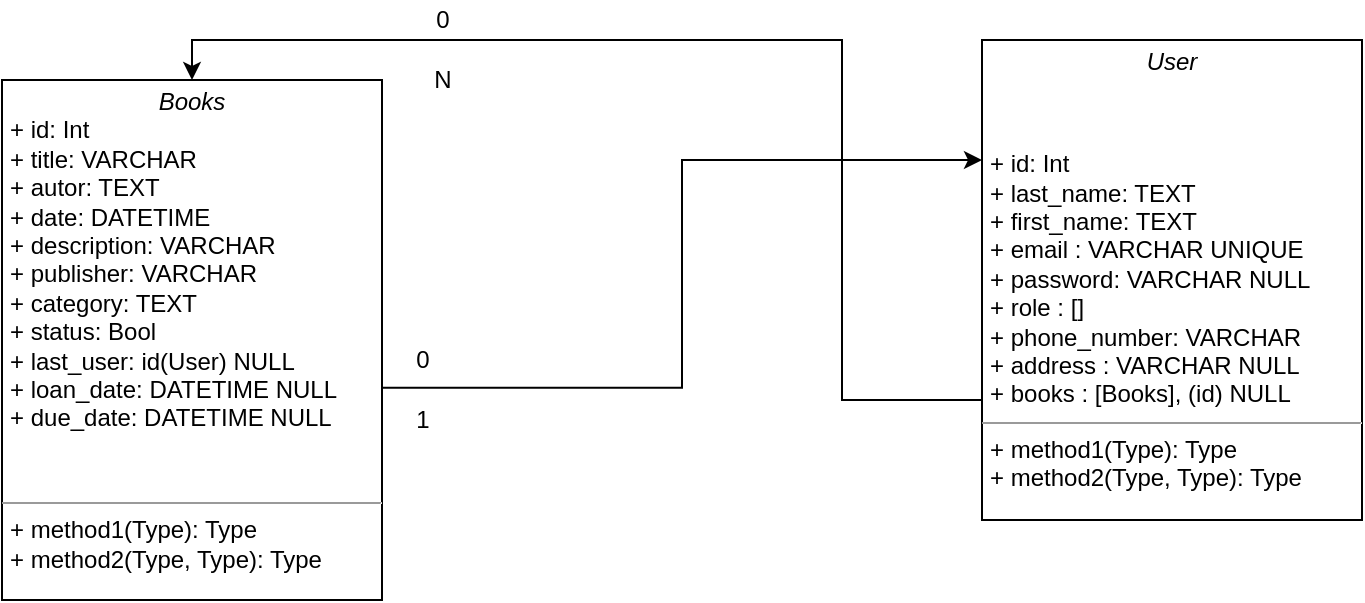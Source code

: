 <mxfile version="16.5.2" type="device"><diagram name="Page-1" id="c4acf3e9-155e-7222-9cf6-157b1a14988f"><mxGraphModel dx="1248" dy="706" grid="1" gridSize="10" guides="1" tooltips="1" connect="1" arrows="1" fold="1" page="1" pageScale="1" pageWidth="850" pageHeight="1100" background="#FFFFFF" math="0" shadow="0"><root><mxCell id="0"/><mxCell id="1" parent="0"/><mxCell id="F5lLnc7ygzaTVlUwpxh0-8" style="edgeStyle=orthogonalEdgeStyle;rounded=0;orthogonalLoop=1;jettySize=auto;html=1;entryX=0;entryY=0.25;entryDx=0;entryDy=0;exitX=1;exitY=0.592;exitDx=0;exitDy=0;exitPerimeter=0;" edge="1" parent="1" source="F5lLnc7ygzaTVlUwpxh0-4" target="F5lLnc7ygzaTVlUwpxh0-5"><mxGeometry relative="1" as="geometry"><mxPoint x="480" y="480" as="targetPoint"/></mxGeometry></mxCell><mxCell id="F5lLnc7ygzaTVlUwpxh0-4" value="&lt;p style=&quot;margin: 0px ; margin-top: 4px ; text-align: center&quot;&gt;&lt;i&gt;Books&lt;/i&gt;&lt;/p&gt;&lt;p style=&quot;margin: 0px ; margin-left: 4px&quot;&gt;+ id: Int&lt;br&gt;+ title: VARCHAR&lt;/p&gt;&lt;p style=&quot;margin: 0px ; margin-left: 4px&quot;&gt;+ autor: TEXT&lt;/p&gt;&lt;p style=&quot;margin: 0px ; margin-left: 4px&quot;&gt;+ date: DATETIME&lt;/p&gt;&lt;p style=&quot;margin: 0px ; margin-left: 4px&quot;&gt;+ description: VARCHAR&lt;/p&gt;&lt;p style=&quot;margin: 0px ; margin-left: 4px&quot;&gt;+ publisher: VARCHAR&lt;/p&gt;&lt;p style=&quot;margin: 0px ; margin-left: 4px&quot;&gt;+ category: TEXT&lt;/p&gt;&lt;p style=&quot;margin: 0px ; margin-left: 4px&quot;&gt;+ status: Bool&lt;/p&gt;&lt;p style=&quot;margin: 0px ; margin-left: 4px&quot;&gt;+ last_user: id(User) NULL&lt;/p&gt;&lt;p style=&quot;margin: 0px ; margin-left: 4px&quot;&gt;+ loan_date: DATETIME NULL&lt;/p&gt;&lt;p style=&quot;margin: 0px ; margin-left: 4px&quot;&gt;+ due_date: DATETIME NULL&lt;/p&gt;&lt;p style=&quot;margin: 0px ; margin-left: 4px&quot;&gt;&lt;br&gt;&lt;/p&gt;&lt;p style=&quot;margin: 0px ; margin-left: 4px&quot;&gt;&lt;br&gt;&lt;/p&gt;&lt;hr size=&quot;1&quot;&gt;&lt;p style=&quot;margin: 0px ; margin-left: 4px&quot;&gt;+ method1(Type): Type&lt;br&gt;+ method2(Type, Type): Type&lt;/p&gt;" style="verticalAlign=top;align=left;overflow=fill;fontSize=12;fontFamily=Helvetica;html=1;rounded=0;shadow=0;comic=0;labelBackgroundColor=none;strokeWidth=1" vertex="1" parent="1"><mxGeometry x="60" y="360" width="190" height="260" as="geometry"/></mxCell><mxCell id="F5lLnc7ygzaTVlUwpxh0-9" style="edgeStyle=orthogonalEdgeStyle;rounded=0;orthogonalLoop=1;jettySize=auto;html=1;entryX=0.5;entryY=0;entryDx=0;entryDy=0;" edge="1" parent="1" target="F5lLnc7ygzaTVlUwpxh0-4"><mxGeometry relative="1" as="geometry"><mxPoint x="560" y="510" as="sourcePoint"/><Array as="points"><mxPoint x="560" y="520"/><mxPoint x="480" y="520"/><mxPoint x="480" y="340"/><mxPoint x="155" y="340"/></Array></mxGeometry></mxCell><mxCell id="F5lLnc7ygzaTVlUwpxh0-5" value="&lt;p style=&quot;margin: 0px ; margin-top: 4px ; text-align: center&quot;&gt;&lt;i&gt;User&lt;/i&gt;&lt;/p&gt;&lt;p style=&quot;margin: 0px ; margin-top: 4px ; text-align: center&quot;&gt;&lt;i&gt;&lt;br&gt;&lt;/i&gt;&lt;/p&gt;&lt;p style=&quot;margin: 0px ; margin-top: 4px ; text-align: center&quot;&gt;&lt;i&gt;&lt;br&gt;&lt;/i&gt;&lt;/p&gt;&lt;p style=&quot;margin: 0px ; margin-left: 4px&quot;&gt;+ id: Int&lt;br&gt;+ last_name: TEXT&lt;/p&gt;&lt;p style=&quot;margin: 0px ; margin-left: 4px&quot;&gt;+ first_name: TEXT&lt;/p&gt;&lt;p style=&quot;margin: 0px ; margin-left: 4px&quot;&gt;+ email : VARCHAR UNIQUE&lt;/p&gt;&lt;p style=&quot;margin: 0px ; margin-left: 4px&quot;&gt;+ password: VARCHAR NULL&lt;/p&gt;&lt;p style=&quot;margin: 0px 0px 0px 4px&quot;&gt;+ role : []&lt;/p&gt;&lt;p style=&quot;margin: 0px 0px 0px 4px&quot;&gt;&lt;span&gt;+ phone_number: VARCHAR&lt;/span&gt;&lt;br&gt;&lt;/p&gt;&lt;p style=&quot;margin: 0px ; margin-left: 4px&quot;&gt;&lt;span&gt;+ address : VARCHAR NULL&lt;/span&gt;&lt;br&gt;&lt;/p&gt;&lt;p style=&quot;margin: 0px ; margin-left: 4px&quot;&gt;+ books : [Books], (id) NULL&lt;/p&gt;&lt;hr size=&quot;1&quot;&gt;&lt;p style=&quot;margin: 0px ; margin-left: 4px&quot;&gt;+ method1(Type): Type&lt;br&gt;+ method2(Type, Type): Type&lt;/p&gt;" style="verticalAlign=top;align=left;overflow=fill;fontSize=12;fontFamily=Helvetica;html=1;rounded=0;shadow=0;comic=0;labelBackgroundColor=none;strokeWidth=1" vertex="1" parent="1"><mxGeometry x="550" y="340" width="190" height="240" as="geometry"/></mxCell><mxCell id="F5lLnc7ygzaTVlUwpxh0-10" value="0" style="text;html=1;align=center;verticalAlign=middle;resizable=0;points=[];autosize=1;strokeColor=none;fillColor=none;" vertex="1" parent="1"><mxGeometry x="270" y="320" width="20" height="20" as="geometry"/></mxCell><mxCell id="F5lLnc7ygzaTVlUwpxh0-11" value="N" style="text;html=1;align=center;verticalAlign=middle;resizable=0;points=[];autosize=1;strokeColor=none;fillColor=none;" vertex="1" parent="1"><mxGeometry x="270" y="350" width="20" height="20" as="geometry"/></mxCell><mxCell id="F5lLnc7ygzaTVlUwpxh0-13" value="0" style="text;html=1;align=center;verticalAlign=middle;resizable=0;points=[];autosize=1;strokeColor=none;fillColor=none;" vertex="1" parent="1"><mxGeometry x="260" y="490" width="20" height="20" as="geometry"/></mxCell><mxCell id="F5lLnc7ygzaTVlUwpxh0-14" value="1" style="text;html=1;align=center;verticalAlign=middle;resizable=0;points=[];autosize=1;strokeColor=none;fillColor=none;" vertex="1" parent="1"><mxGeometry x="260" y="520" width="20" height="20" as="geometry"/></mxCell></root></mxGraphModel></diagram></mxfile>